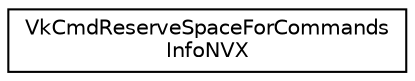 digraph "Graphical Class Hierarchy"
{
 // LATEX_PDF_SIZE
  edge [fontname="Helvetica",fontsize="10",labelfontname="Helvetica",labelfontsize="10"];
  node [fontname="Helvetica",fontsize="10",shape=record];
  rankdir="LR";
  Node0 [label="VkCmdReserveSpaceForCommands\lInfoNVX",height=0.2,width=0.4,color="black", fillcolor="white", style="filled",URL="$df/d99/structVkCmdReserveSpaceForCommandsInfoNVX.html",tooltip=" "];
}
